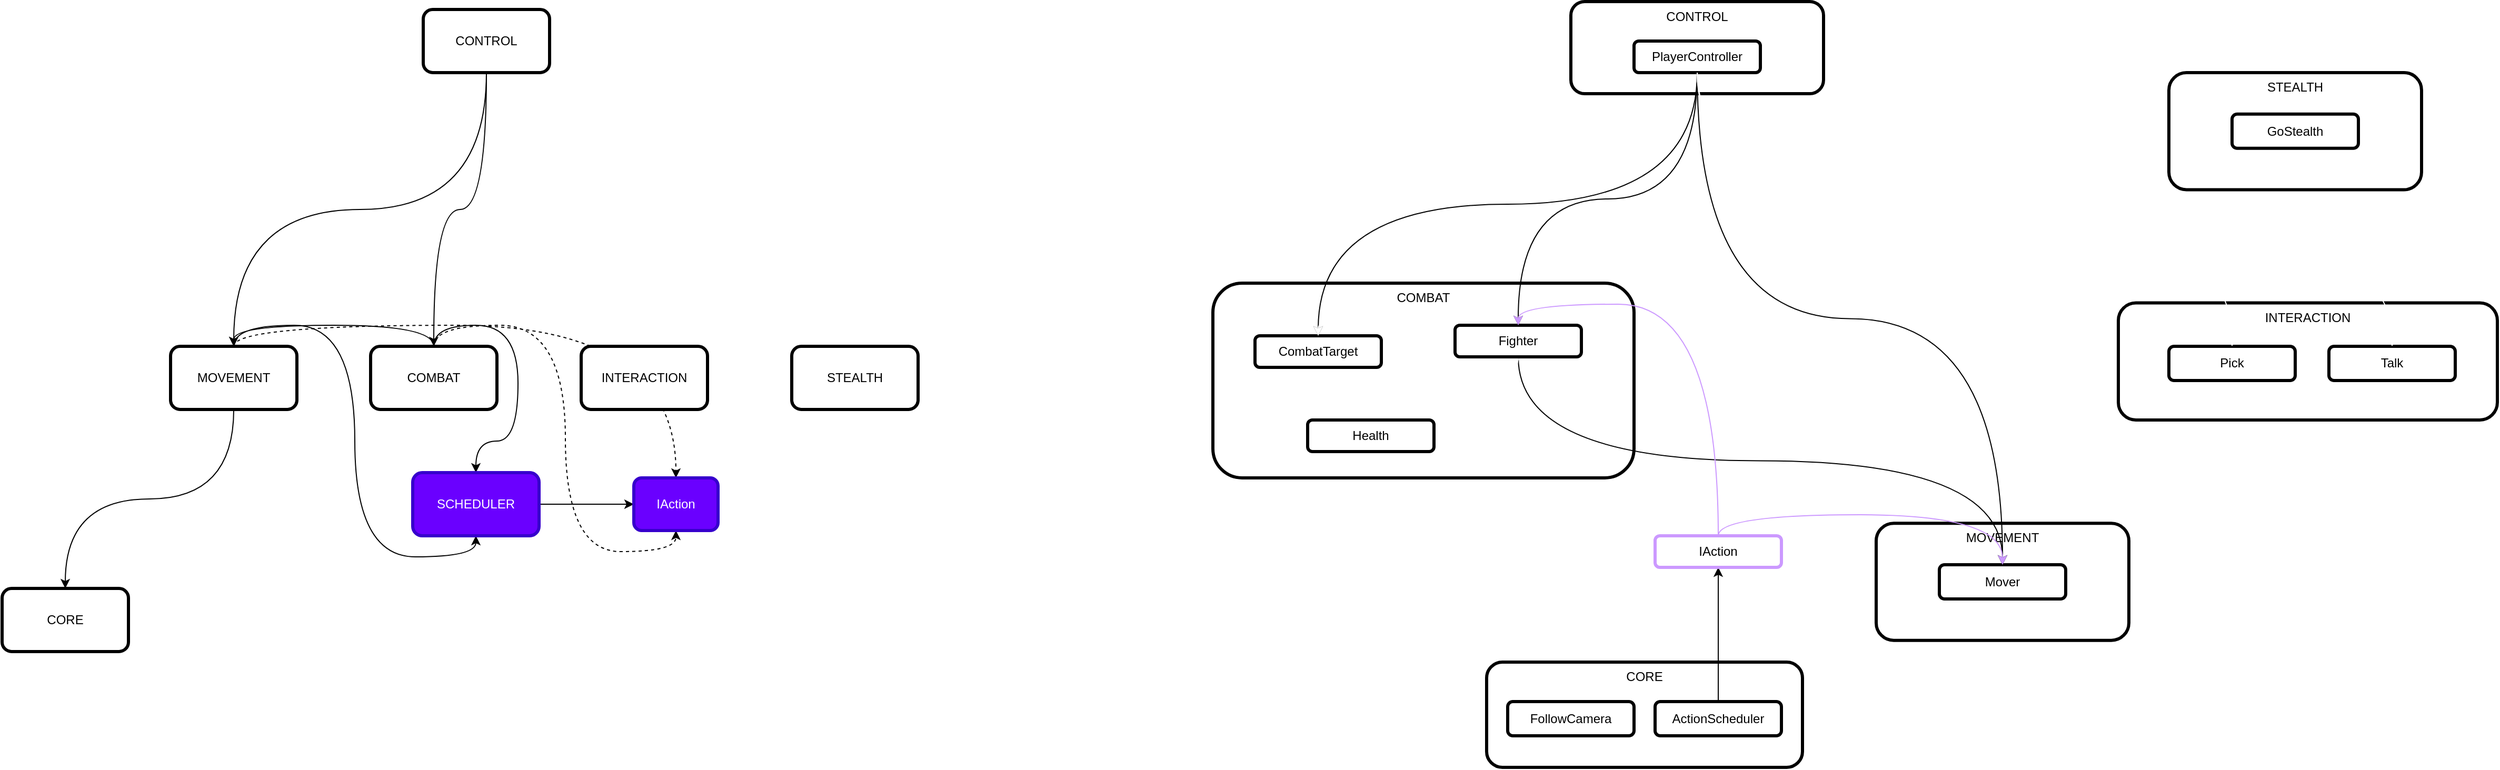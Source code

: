 <mxfile version="13.9.9" type="device"><diagram id="zX314c2a0iVQKS1Djk37" name="Page-1"><mxGraphModel dx="1673" dy="1014" grid="1" gridSize="10" guides="1" tooltips="1" connect="1" arrows="1" fold="1" page="1" pageScale="1" pageWidth="1169" pageHeight="827" math="0" shadow="0"><root><mxCell id="0"/><mxCell id="1" parent="0"/><mxCell id="udCCP8bYUFWzeHk0lr8m-1" value="CORE" style="rounded=1;whiteSpace=wrap;html=1;strokeWidth=3;" parent="1" vertex="1"><mxGeometry x="160" y="620" width="120" height="60" as="geometry"/></mxCell><mxCell id="iRH559UZHxlroSiiS6P8-1" style="edgeStyle=orthogonalEdgeStyle;rounded=0;orthogonalLoop=1;jettySize=auto;html=1;exitX=0.5;exitY=1;exitDx=0;exitDy=0;entryX=0.5;entryY=0;entryDx=0;entryDy=0;curved=1;" edge="1" parent="1" source="udCCP8bYUFWzeHk0lr8m-2" target="udCCP8bYUFWzeHk0lr8m-4"><mxGeometry relative="1" as="geometry"/></mxCell><mxCell id="iRH559UZHxlroSiiS6P8-2" style="edgeStyle=orthogonalEdgeStyle;curved=1;rounded=0;orthogonalLoop=1;jettySize=auto;html=1;exitX=0.5;exitY=1;exitDx=0;exitDy=0;entryX=0.5;entryY=0;entryDx=0;entryDy=0;" edge="1" parent="1" source="udCCP8bYUFWzeHk0lr8m-2" target="udCCP8bYUFWzeHk0lr8m-8"><mxGeometry relative="1" as="geometry"/></mxCell><mxCell id="udCCP8bYUFWzeHk0lr8m-2" value="CONTROL" style="rounded=1;whiteSpace=wrap;html=1;strokeWidth=3;" parent="1" vertex="1"><mxGeometry x="560" y="70" width="120" height="60" as="geometry"/></mxCell><mxCell id="udCCP8bYUFWzeHk0lr8m-7" style="edgeStyle=orthogonalEdgeStyle;rounded=0;orthogonalLoop=1;jettySize=auto;html=1;exitX=0.5;exitY=1;exitDx=0;exitDy=0;entryX=0.5;entryY=0;entryDx=0;entryDy=0;strokeWidth=1;curved=1;" parent="1" source="udCCP8bYUFWzeHk0lr8m-4" target="udCCP8bYUFWzeHk0lr8m-1" edge="1"><mxGeometry relative="1" as="geometry"/></mxCell><mxCell id="ux3odXYtAePCOhy4DNpR-7" style="edgeStyle=orthogonalEdgeStyle;curved=1;rounded=1;sketch=0;orthogonalLoop=1;jettySize=auto;html=1;exitX=0.5;exitY=0;exitDx=0;exitDy=0;entryX=0.5;entryY=1;entryDx=0;entryDy=0;" parent="1" source="udCCP8bYUFWzeHk0lr8m-4" target="ux3odXYtAePCOhy4DNpR-4" edge="1"><mxGeometry relative="1" as="geometry"/></mxCell><mxCell id="ux3odXYtAePCOhy4DNpR-12" style="edgeStyle=orthogonalEdgeStyle;curved=1;rounded=1;sketch=0;orthogonalLoop=1;jettySize=auto;html=1;exitX=0.5;exitY=0;exitDx=0;exitDy=0;dashed=1;" parent="1" source="udCCP8bYUFWzeHk0lr8m-4" target="ux3odXYtAePCOhy4DNpR-9" edge="1"><mxGeometry relative="1" as="geometry"/></mxCell><mxCell id="udCCP8bYUFWzeHk0lr8m-4" value="MOVEMENT" style="rounded=1;whiteSpace=wrap;html=1;strokeWidth=3;" parent="1" vertex="1"><mxGeometry x="320" y="390" width="120" height="60" as="geometry"/></mxCell><mxCell id="ux3odXYtAePCOhy4DNpR-5" style="edgeStyle=orthogonalEdgeStyle;curved=1;rounded=1;sketch=0;orthogonalLoop=1;jettySize=auto;html=1;exitX=0.5;exitY=0;exitDx=0;exitDy=0;entryX=0.5;entryY=0;entryDx=0;entryDy=0;" parent="1" source="udCCP8bYUFWzeHk0lr8m-8" target="udCCP8bYUFWzeHk0lr8m-4" edge="1"><mxGeometry relative="1" as="geometry"/></mxCell><mxCell id="ux3odXYtAePCOhy4DNpR-8" style="edgeStyle=orthogonalEdgeStyle;curved=1;rounded=1;sketch=0;orthogonalLoop=1;jettySize=auto;html=1;exitX=0.5;exitY=0;exitDx=0;exitDy=0;" parent="1" source="udCCP8bYUFWzeHk0lr8m-8" target="ux3odXYtAePCOhy4DNpR-4" edge="1"><mxGeometry relative="1" as="geometry"/></mxCell><mxCell id="ux3odXYtAePCOhy4DNpR-11" style="edgeStyle=orthogonalEdgeStyle;curved=1;rounded=1;sketch=0;orthogonalLoop=1;jettySize=auto;html=1;exitX=0.5;exitY=0;exitDx=0;exitDy=0;entryX=0.5;entryY=1;entryDx=0;entryDy=0;dashed=1;" parent="1" source="udCCP8bYUFWzeHk0lr8m-8" target="ux3odXYtAePCOhy4DNpR-9" edge="1"><mxGeometry relative="1" as="geometry"/></mxCell><mxCell id="udCCP8bYUFWzeHk0lr8m-8" value="COMBAT" style="rounded=1;whiteSpace=wrap;html=1;strokeWidth=3;" parent="1" vertex="1"><mxGeometry x="510" y="390" width="120" height="60" as="geometry"/></mxCell><mxCell id="udCCP8bYUFWzeHk0lr8m-11" value="INTERACTION" style="rounded=1;whiteSpace=wrap;html=1;strokeWidth=3;" parent="1" vertex="1"><mxGeometry x="710" y="390" width="120" height="60" as="geometry"/></mxCell><mxCell id="udCCP8bYUFWzeHk0lr8m-15" value="STEALTH" style="rounded=1;whiteSpace=wrap;html=1;strokeWidth=3;" parent="1" vertex="1"><mxGeometry x="910" y="390" width="120" height="60" as="geometry"/></mxCell><mxCell id="ux3odXYtAePCOhy4DNpR-10" value="" style="edgeStyle=orthogonalEdgeStyle;curved=1;rounded=1;sketch=0;orthogonalLoop=1;jettySize=auto;html=1;" parent="1" source="ux3odXYtAePCOhy4DNpR-4" target="ux3odXYtAePCOhy4DNpR-9" edge="1"><mxGeometry relative="1" as="geometry"/></mxCell><mxCell id="ux3odXYtAePCOhy4DNpR-4" value="SCHEDULER" style="rounded=1;whiteSpace=wrap;html=1;strokeWidth=3;fillColor=#6a00ff;strokeColor=#3700CC;fontColor=#ffffff;" parent="1" vertex="1"><mxGeometry x="550" y="510" width="120" height="60" as="geometry"/></mxCell><mxCell id="ux3odXYtAePCOhy4DNpR-9" value="IAction" style="rounded=1;whiteSpace=wrap;html=1;strokeWidth=3;fillColor=#6a00ff;strokeColor=#3700CC;fontColor=#ffffff;" parent="1" vertex="1"><mxGeometry x="760" y="515" width="80" height="50" as="geometry"/></mxCell><mxCell id="iRH559UZHxlroSiiS6P8-4" value="CONTROL" style="rounded=1;whiteSpace=wrap;html=1;strokeWidth=3;align=center;labelPosition=center;verticalLabelPosition=middle;verticalAlign=top;" vertex="1" parent="1"><mxGeometry x="1650" y="62.5" width="240" height="87.5" as="geometry"/></mxCell><mxCell id="iRH559UZHxlroSiiS6P8-5" value="COMBAT" style="rounded=1;whiteSpace=wrap;html=1;strokeWidth=3;align=center;labelPosition=center;verticalLabelPosition=middle;verticalAlign=top;" vertex="1" parent="1"><mxGeometry x="1310" y="330" width="400" height="185" as="geometry"/></mxCell><mxCell id="iRH559UZHxlroSiiS6P8-6" value="MOVEMENT" style="rounded=1;whiteSpace=wrap;html=1;strokeWidth=3;align=center;labelPosition=center;verticalLabelPosition=middle;verticalAlign=top;" vertex="1" parent="1"><mxGeometry x="1940" y="558.13" width="240" height="111.25" as="geometry"/></mxCell><mxCell id="iRH559UZHxlroSiiS6P8-7" value="CORE" style="rounded=1;whiteSpace=wrap;html=1;strokeWidth=3;align=center;labelPosition=center;verticalLabelPosition=middle;verticalAlign=top;" vertex="1" parent="1"><mxGeometry x="1570" y="690" width="300" height="100" as="geometry"/></mxCell><mxCell id="iRH559UZHxlroSiiS6P8-12" style="edgeStyle=orthogonalEdgeStyle;curved=1;rounded=0;orthogonalLoop=1;jettySize=auto;html=1;exitX=0.5;exitY=1;exitDx=0;exitDy=0;" edge="1" parent="1" source="iRH559UZHxlroSiiS6P8-8" target="iRH559UZHxlroSiiS6P8-9"><mxGeometry relative="1" as="geometry"/></mxCell><mxCell id="iRH559UZHxlroSiiS6P8-13" style="edgeStyle=orthogonalEdgeStyle;curved=1;rounded=0;orthogonalLoop=1;jettySize=auto;html=1;exitX=0.5;exitY=1;exitDx=0;exitDy=0;" edge="1" parent="1" source="iRH559UZHxlroSiiS6P8-8" target="iRH559UZHxlroSiiS6P8-10"><mxGeometry relative="1" as="geometry"/></mxCell><mxCell id="iRH559UZHxlroSiiS6P8-14" style="edgeStyle=orthogonalEdgeStyle;curved=1;rounded=0;orthogonalLoop=1;jettySize=auto;html=1;exitX=0.5;exitY=1;exitDx=0;exitDy=0;" edge="1" parent="1" source="iRH559UZHxlroSiiS6P8-8" target="iRH559UZHxlroSiiS6P8-11"><mxGeometry relative="1" as="geometry"/></mxCell><mxCell id="iRH559UZHxlroSiiS6P8-8" value="PlayerController" style="rounded=1;whiteSpace=wrap;html=1;strokeWidth=3;" vertex="1" parent="1"><mxGeometry x="1710" y="100" width="120" height="30" as="geometry"/></mxCell><mxCell id="iRH559UZHxlroSiiS6P8-9" value="CombatTarget" style="rounded=1;whiteSpace=wrap;html=1;strokeWidth=3;" vertex="1" parent="1"><mxGeometry x="1350" y="380" width="120" height="30" as="geometry"/></mxCell><mxCell id="iRH559UZHxlroSiiS6P8-16" style="edgeStyle=orthogonalEdgeStyle;curved=1;rounded=0;orthogonalLoop=1;jettySize=auto;html=1;exitX=0.5;exitY=1;exitDx=0;exitDy=0;" edge="1" parent="1" source="iRH559UZHxlroSiiS6P8-10" target="iRH559UZHxlroSiiS6P8-11"><mxGeometry relative="1" as="geometry"/></mxCell><mxCell id="iRH559UZHxlroSiiS6P8-23" style="edgeStyle=orthogonalEdgeStyle;curved=1;rounded=0;orthogonalLoop=1;jettySize=auto;html=1;exitX=0.5;exitY=1;exitDx=0;exitDy=0;entryX=0.5;entryY=0;entryDx=0;entryDy=0;strokeColor=#FFFFFF;" edge="1" parent="1" source="iRH559UZHxlroSiiS6P8-10" target="iRH559UZHxlroSiiS6P8-15"><mxGeometry relative="1" as="geometry"/></mxCell><mxCell id="iRH559UZHxlroSiiS6P8-24" style="edgeStyle=orthogonalEdgeStyle;curved=1;rounded=0;orthogonalLoop=1;jettySize=auto;html=1;exitX=0.5;exitY=1;exitDx=0;exitDy=0;entryX=0.5;entryY=0;entryDx=0;entryDy=0;strokeColor=#FFFFFF;" edge="1" parent="1" source="iRH559UZHxlroSiiS6P8-10" target="iRH559UZHxlroSiiS6P8-9"><mxGeometry relative="1" as="geometry"/></mxCell><mxCell id="iRH559UZHxlroSiiS6P8-10" value="Fighter" style="rounded=1;whiteSpace=wrap;html=1;strokeWidth=3;" vertex="1" parent="1"><mxGeometry x="1540" y="370" width="120" height="30" as="geometry"/></mxCell><mxCell id="iRH559UZHxlroSiiS6P8-11" value="Mover" style="rounded=1;whiteSpace=wrap;html=1;strokeWidth=3;" vertex="1" parent="1"><mxGeometry x="2000" y="597.5" width="120" height="32.5" as="geometry"/></mxCell><mxCell id="iRH559UZHxlroSiiS6P8-15" value="Health" style="rounded=1;whiteSpace=wrap;html=1;strokeWidth=3;" vertex="1" parent="1"><mxGeometry x="1400" y="460" width="120" height="30" as="geometry"/></mxCell><mxCell id="iRH559UZHxlroSiiS6P8-17" value="FollowCamera" style="rounded=1;whiteSpace=wrap;html=1;strokeWidth=3;" vertex="1" parent="1"><mxGeometry x="1590" y="727.5" width="120" height="32.5" as="geometry"/></mxCell><mxCell id="iRH559UZHxlroSiiS6P8-20" style="edgeStyle=orthogonalEdgeStyle;curved=1;rounded=0;orthogonalLoop=1;jettySize=auto;html=1;exitX=0.5;exitY=0;exitDx=0;exitDy=0;entryX=0.5;entryY=1;entryDx=0;entryDy=0;" edge="1" parent="1" source="iRH559UZHxlroSiiS6P8-18" target="iRH559UZHxlroSiiS6P8-19"><mxGeometry relative="1" as="geometry"/></mxCell><mxCell id="iRH559UZHxlroSiiS6P8-18" value="ActionScheduler" style="rounded=1;whiteSpace=wrap;html=1;strokeWidth=3;" vertex="1" parent="1"><mxGeometry x="1730" y="727.5" width="120" height="32.5" as="geometry"/></mxCell><mxCell id="iRH559UZHxlroSiiS6P8-21" style="edgeStyle=orthogonalEdgeStyle;curved=1;rounded=0;orthogonalLoop=1;jettySize=auto;html=1;exitX=0.5;exitY=0;exitDx=0;exitDy=0;entryX=0.5;entryY=0;entryDx=0;entryDy=0;strokeColor=#CC99FF;" edge="1" parent="1" source="iRH559UZHxlroSiiS6P8-19" target="iRH559UZHxlroSiiS6P8-10"><mxGeometry relative="1" as="geometry"/></mxCell><mxCell id="iRH559UZHxlroSiiS6P8-22" style="edgeStyle=orthogonalEdgeStyle;curved=1;rounded=0;orthogonalLoop=1;jettySize=auto;html=1;exitX=0.5;exitY=0;exitDx=0;exitDy=0;entryX=0.5;entryY=0;entryDx=0;entryDy=0;strokeColor=#CC99FF;" edge="1" parent="1" source="iRH559UZHxlroSiiS6P8-19" target="iRH559UZHxlroSiiS6P8-11"><mxGeometry relative="1" as="geometry"/></mxCell><mxCell id="iRH559UZHxlroSiiS6P8-19" value="IAction" style="rounded=1;whiteSpace=wrap;html=1;strokeWidth=3;strokeColor=#CC99FF;" vertex="1" parent="1"><mxGeometry x="1730" y="570" width="120" height="30" as="geometry"/></mxCell><mxCell id="iRH559UZHxlroSiiS6P8-25" value="STEALTH" style="rounded=1;whiteSpace=wrap;html=1;strokeWidth=3;align=center;labelPosition=center;verticalLabelPosition=middle;verticalAlign=top;" vertex="1" parent="1"><mxGeometry x="2218" y="130" width="240" height="111.25" as="geometry"/></mxCell><mxCell id="iRH559UZHxlroSiiS6P8-26" value="INTERACTION" style="rounded=1;whiteSpace=wrap;html=1;strokeWidth=3;align=center;labelPosition=center;verticalLabelPosition=middle;verticalAlign=top;" vertex="1" parent="1"><mxGeometry x="2170" y="348.75" width="360" height="111.25" as="geometry"/></mxCell><mxCell id="iRH559UZHxlroSiiS6P8-27" value="Pick" style="rounded=1;whiteSpace=wrap;html=1;strokeWidth=3;" vertex="1" parent="1"><mxGeometry x="2218" y="390" width="120" height="32.5" as="geometry"/></mxCell><mxCell id="iRH559UZHxlroSiiS6P8-28" value="Talk" style="rounded=1;whiteSpace=wrap;html=1;strokeWidth=3;" vertex="1" parent="1"><mxGeometry x="2370" y="390" width="120" height="32.5" as="geometry"/></mxCell><mxCell id="iRH559UZHxlroSiiS6P8-31" style="edgeStyle=orthogonalEdgeStyle;curved=1;rounded=0;orthogonalLoop=1;jettySize=auto;html=1;exitX=0.5;exitY=1;exitDx=0;exitDy=0;strokeColor=#FFFFFF;" edge="1" parent="1" source="iRH559UZHxlroSiiS6P8-8" target="iRH559UZHxlroSiiS6P8-27"><mxGeometry relative="1" as="geometry"/></mxCell><mxCell id="iRH559UZHxlroSiiS6P8-30" style="edgeStyle=orthogonalEdgeStyle;curved=1;rounded=0;orthogonalLoop=1;jettySize=auto;html=1;exitX=0.5;exitY=1;exitDx=0;exitDy=0;strokeColor=#FFFFFF;" edge="1" parent="1" source="iRH559UZHxlroSiiS6P8-8" target="iRH559UZHxlroSiiS6P8-28"><mxGeometry relative="1" as="geometry"/></mxCell><mxCell id="iRH559UZHxlroSiiS6P8-32" value="GoStealth" style="rounded=1;whiteSpace=wrap;html=1;strokeWidth=3;" vertex="1" parent="1"><mxGeometry x="2278" y="169.38" width="120" height="32.5" as="geometry"/></mxCell></root></mxGraphModel></diagram></mxfile>